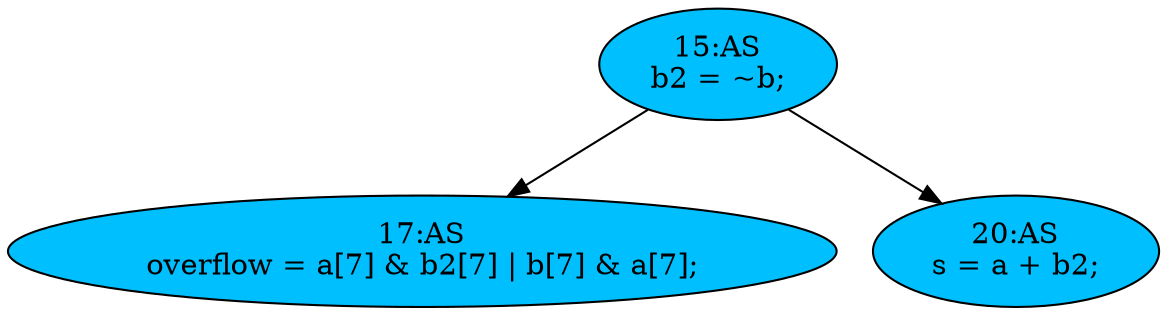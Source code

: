 strict digraph "compose( ,  )" {
	node [label="\N"];
	"17:AS"	[ast="<pyverilog.vparser.ast.Assign object at 0x7ff3e27a3410>",
		def_var="['overflow']",
		fillcolor=deepskyblue,
		label="17:AS
overflow = a[7] & b2[7] | b[7] & a[7];",
		statements="[]",
		style=filled,
		typ=Assign,
		use_var="['a', 'b2', 'b', 'a']"];
	"20:AS"	[ast="<pyverilog.vparser.ast.Assign object at 0x7ff3e27bdc90>",
		def_var="['s']",
		fillcolor=deepskyblue,
		label="20:AS
s = a + b2;",
		statements="[]",
		style=filled,
		typ=Assign,
		use_var="['a', 'b2']"];
	"15:AS"	[ast="<pyverilog.vparser.ast.Assign object at 0x7ff3e2756850>",
		def_var="['b2']",
		fillcolor=deepskyblue,
		label="15:AS
b2 = ~b;",
		statements="[]",
		style=filled,
		typ=Assign,
		use_var="['b']"];
	"15:AS" -> "17:AS";
	"15:AS" -> "20:AS";
}
